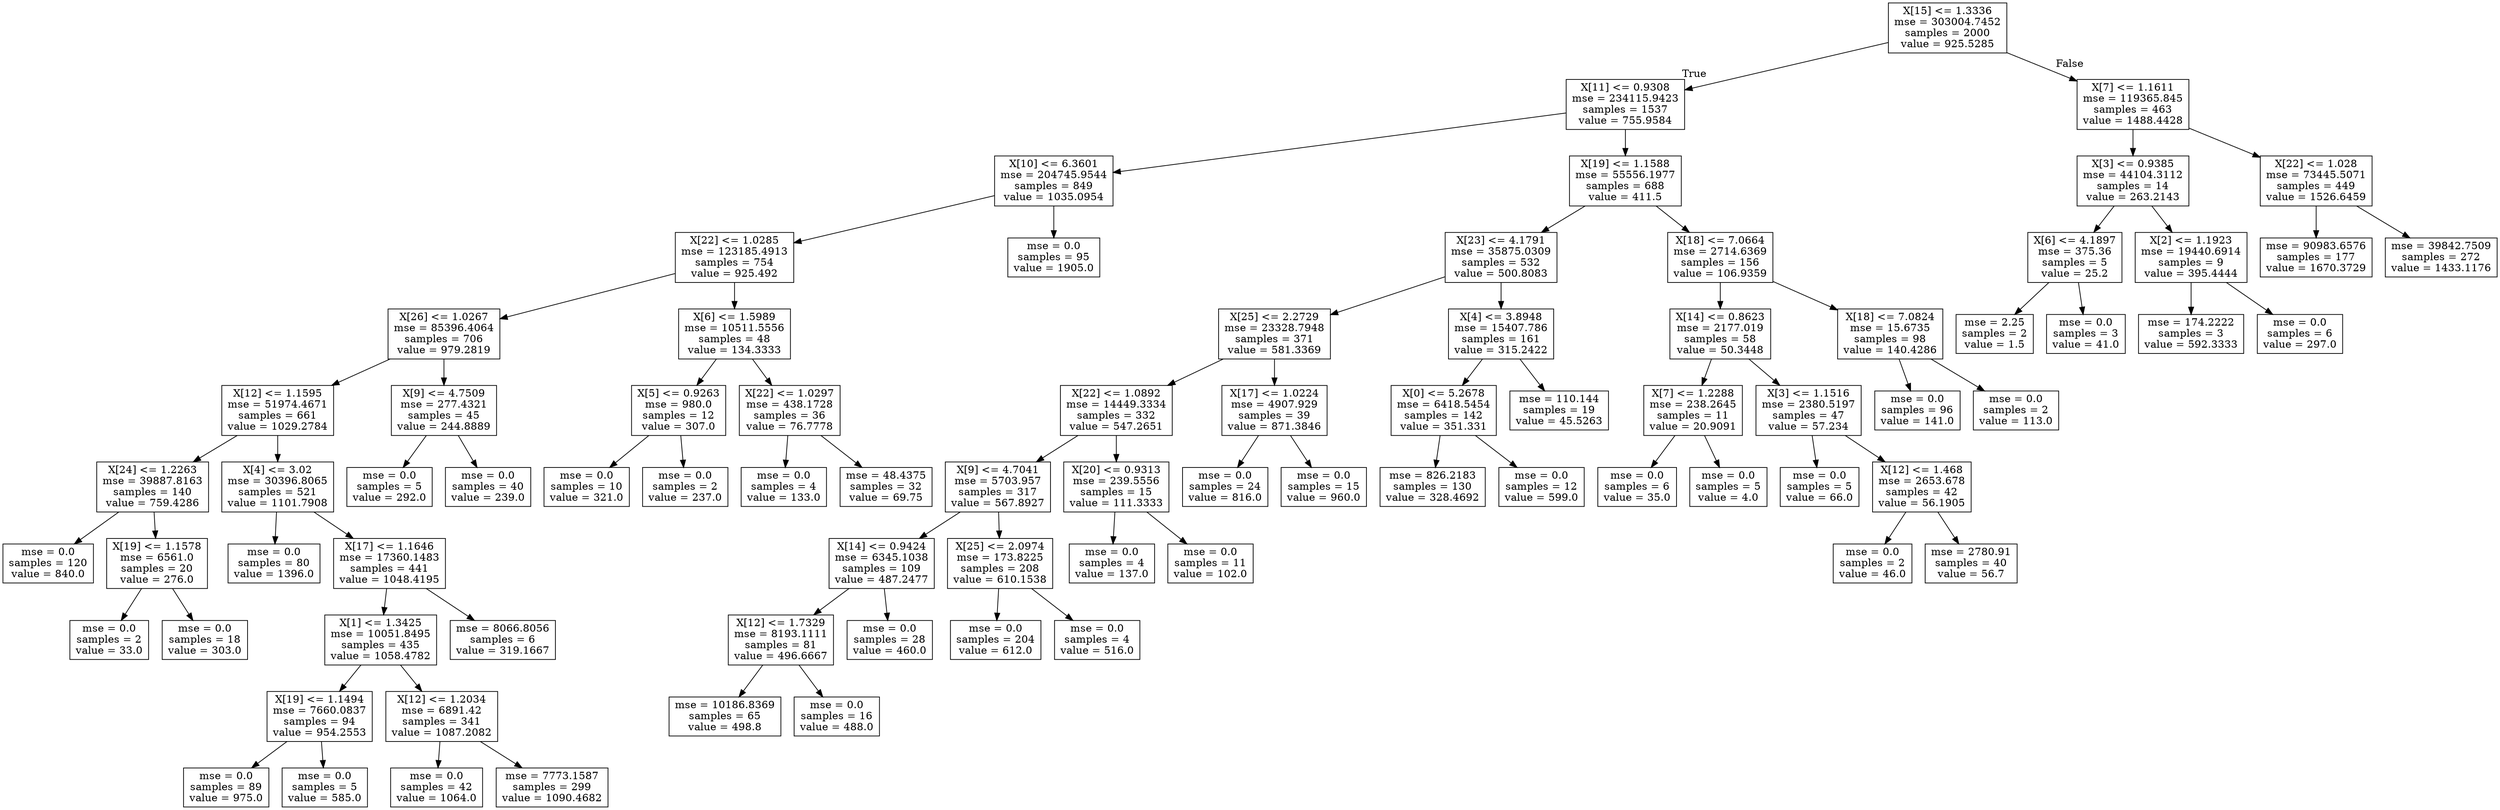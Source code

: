 digraph Tree {
node [shape=box] ;
0 [label="X[15] <= 1.3336\nmse = 303004.7452\nsamples = 2000\nvalue = 925.5285"] ;
1 [label="X[11] <= 0.9308\nmse = 234115.9423\nsamples = 1537\nvalue = 755.9584"] ;
0 -> 1 [labeldistance=2.5, labelangle=45, headlabel="True"] ;
2 [label="X[10] <= 6.3601\nmse = 204745.9544\nsamples = 849\nvalue = 1035.0954"] ;
1 -> 2 ;
3 [label="X[22] <= 1.0285\nmse = 123185.4913\nsamples = 754\nvalue = 925.492"] ;
2 -> 3 ;
4 [label="X[26] <= 1.0267\nmse = 85396.4064\nsamples = 706\nvalue = 979.2819"] ;
3 -> 4 ;
5 [label="X[12] <= 1.1595\nmse = 51974.4671\nsamples = 661\nvalue = 1029.2784"] ;
4 -> 5 ;
6 [label="X[24] <= 1.2263\nmse = 39887.8163\nsamples = 140\nvalue = 759.4286"] ;
5 -> 6 ;
7 [label="mse = 0.0\nsamples = 120\nvalue = 840.0"] ;
6 -> 7 ;
8 [label="X[19] <= 1.1578\nmse = 6561.0\nsamples = 20\nvalue = 276.0"] ;
6 -> 8 ;
9 [label="mse = 0.0\nsamples = 2\nvalue = 33.0"] ;
8 -> 9 ;
10 [label="mse = 0.0\nsamples = 18\nvalue = 303.0"] ;
8 -> 10 ;
11 [label="X[4] <= 3.02\nmse = 30396.8065\nsamples = 521\nvalue = 1101.7908"] ;
5 -> 11 ;
12 [label="mse = 0.0\nsamples = 80\nvalue = 1396.0"] ;
11 -> 12 ;
13 [label="X[17] <= 1.1646\nmse = 17360.1483\nsamples = 441\nvalue = 1048.4195"] ;
11 -> 13 ;
14 [label="X[1] <= 1.3425\nmse = 10051.8495\nsamples = 435\nvalue = 1058.4782"] ;
13 -> 14 ;
15 [label="X[19] <= 1.1494\nmse = 7660.0837\nsamples = 94\nvalue = 954.2553"] ;
14 -> 15 ;
16 [label="mse = 0.0\nsamples = 89\nvalue = 975.0"] ;
15 -> 16 ;
17 [label="mse = 0.0\nsamples = 5\nvalue = 585.0"] ;
15 -> 17 ;
18 [label="X[12] <= 1.2034\nmse = 6891.42\nsamples = 341\nvalue = 1087.2082"] ;
14 -> 18 ;
19 [label="mse = 0.0\nsamples = 42\nvalue = 1064.0"] ;
18 -> 19 ;
20 [label="mse = 7773.1587\nsamples = 299\nvalue = 1090.4682"] ;
18 -> 20 ;
21 [label="mse = 8066.8056\nsamples = 6\nvalue = 319.1667"] ;
13 -> 21 ;
22 [label="X[9] <= 4.7509\nmse = 277.4321\nsamples = 45\nvalue = 244.8889"] ;
4 -> 22 ;
23 [label="mse = 0.0\nsamples = 5\nvalue = 292.0"] ;
22 -> 23 ;
24 [label="mse = 0.0\nsamples = 40\nvalue = 239.0"] ;
22 -> 24 ;
25 [label="X[6] <= 1.5989\nmse = 10511.5556\nsamples = 48\nvalue = 134.3333"] ;
3 -> 25 ;
26 [label="X[5] <= 0.9263\nmse = 980.0\nsamples = 12\nvalue = 307.0"] ;
25 -> 26 ;
27 [label="mse = 0.0\nsamples = 10\nvalue = 321.0"] ;
26 -> 27 ;
28 [label="mse = 0.0\nsamples = 2\nvalue = 237.0"] ;
26 -> 28 ;
29 [label="X[22] <= 1.0297\nmse = 438.1728\nsamples = 36\nvalue = 76.7778"] ;
25 -> 29 ;
30 [label="mse = 0.0\nsamples = 4\nvalue = 133.0"] ;
29 -> 30 ;
31 [label="mse = 48.4375\nsamples = 32\nvalue = 69.75"] ;
29 -> 31 ;
32 [label="mse = 0.0\nsamples = 95\nvalue = 1905.0"] ;
2 -> 32 ;
33 [label="X[19] <= 1.1588\nmse = 55556.1977\nsamples = 688\nvalue = 411.5"] ;
1 -> 33 ;
34 [label="X[23] <= 4.1791\nmse = 35875.0309\nsamples = 532\nvalue = 500.8083"] ;
33 -> 34 ;
35 [label="X[25] <= 2.2729\nmse = 23328.7948\nsamples = 371\nvalue = 581.3369"] ;
34 -> 35 ;
36 [label="X[22] <= 1.0892\nmse = 14449.3334\nsamples = 332\nvalue = 547.2651"] ;
35 -> 36 ;
37 [label="X[9] <= 4.7041\nmse = 5703.957\nsamples = 317\nvalue = 567.8927"] ;
36 -> 37 ;
38 [label="X[14] <= 0.9424\nmse = 6345.1038\nsamples = 109\nvalue = 487.2477"] ;
37 -> 38 ;
39 [label="X[12] <= 1.7329\nmse = 8193.1111\nsamples = 81\nvalue = 496.6667"] ;
38 -> 39 ;
40 [label="mse = 10186.8369\nsamples = 65\nvalue = 498.8"] ;
39 -> 40 ;
41 [label="mse = 0.0\nsamples = 16\nvalue = 488.0"] ;
39 -> 41 ;
42 [label="mse = 0.0\nsamples = 28\nvalue = 460.0"] ;
38 -> 42 ;
43 [label="X[25] <= 2.0974\nmse = 173.8225\nsamples = 208\nvalue = 610.1538"] ;
37 -> 43 ;
44 [label="mse = 0.0\nsamples = 204\nvalue = 612.0"] ;
43 -> 44 ;
45 [label="mse = 0.0\nsamples = 4\nvalue = 516.0"] ;
43 -> 45 ;
46 [label="X[20] <= 0.9313\nmse = 239.5556\nsamples = 15\nvalue = 111.3333"] ;
36 -> 46 ;
47 [label="mse = 0.0\nsamples = 4\nvalue = 137.0"] ;
46 -> 47 ;
48 [label="mse = 0.0\nsamples = 11\nvalue = 102.0"] ;
46 -> 48 ;
49 [label="X[17] <= 1.0224\nmse = 4907.929\nsamples = 39\nvalue = 871.3846"] ;
35 -> 49 ;
50 [label="mse = 0.0\nsamples = 24\nvalue = 816.0"] ;
49 -> 50 ;
51 [label="mse = 0.0\nsamples = 15\nvalue = 960.0"] ;
49 -> 51 ;
52 [label="X[4] <= 3.8948\nmse = 15407.786\nsamples = 161\nvalue = 315.2422"] ;
34 -> 52 ;
53 [label="X[0] <= 5.2678\nmse = 6418.5454\nsamples = 142\nvalue = 351.331"] ;
52 -> 53 ;
54 [label="mse = 826.2183\nsamples = 130\nvalue = 328.4692"] ;
53 -> 54 ;
55 [label="mse = 0.0\nsamples = 12\nvalue = 599.0"] ;
53 -> 55 ;
56 [label="mse = 110.144\nsamples = 19\nvalue = 45.5263"] ;
52 -> 56 ;
57 [label="X[18] <= 7.0664\nmse = 2714.6369\nsamples = 156\nvalue = 106.9359"] ;
33 -> 57 ;
58 [label="X[14] <= 0.8623\nmse = 2177.019\nsamples = 58\nvalue = 50.3448"] ;
57 -> 58 ;
59 [label="X[7] <= 1.2288\nmse = 238.2645\nsamples = 11\nvalue = 20.9091"] ;
58 -> 59 ;
60 [label="mse = 0.0\nsamples = 6\nvalue = 35.0"] ;
59 -> 60 ;
61 [label="mse = 0.0\nsamples = 5\nvalue = 4.0"] ;
59 -> 61 ;
62 [label="X[3] <= 1.1516\nmse = 2380.5197\nsamples = 47\nvalue = 57.234"] ;
58 -> 62 ;
63 [label="mse = 0.0\nsamples = 5\nvalue = 66.0"] ;
62 -> 63 ;
64 [label="X[12] <= 1.468\nmse = 2653.678\nsamples = 42\nvalue = 56.1905"] ;
62 -> 64 ;
65 [label="mse = 0.0\nsamples = 2\nvalue = 46.0"] ;
64 -> 65 ;
66 [label="mse = 2780.91\nsamples = 40\nvalue = 56.7"] ;
64 -> 66 ;
67 [label="X[18] <= 7.0824\nmse = 15.6735\nsamples = 98\nvalue = 140.4286"] ;
57 -> 67 ;
68 [label="mse = 0.0\nsamples = 96\nvalue = 141.0"] ;
67 -> 68 ;
69 [label="mse = 0.0\nsamples = 2\nvalue = 113.0"] ;
67 -> 69 ;
70 [label="X[7] <= 1.1611\nmse = 119365.845\nsamples = 463\nvalue = 1488.4428"] ;
0 -> 70 [labeldistance=2.5, labelangle=-45, headlabel="False"] ;
71 [label="X[3] <= 0.9385\nmse = 44104.3112\nsamples = 14\nvalue = 263.2143"] ;
70 -> 71 ;
72 [label="X[6] <= 4.1897\nmse = 375.36\nsamples = 5\nvalue = 25.2"] ;
71 -> 72 ;
73 [label="mse = 2.25\nsamples = 2\nvalue = 1.5"] ;
72 -> 73 ;
74 [label="mse = 0.0\nsamples = 3\nvalue = 41.0"] ;
72 -> 74 ;
75 [label="X[2] <= 1.1923\nmse = 19440.6914\nsamples = 9\nvalue = 395.4444"] ;
71 -> 75 ;
76 [label="mse = 174.2222\nsamples = 3\nvalue = 592.3333"] ;
75 -> 76 ;
77 [label="mse = 0.0\nsamples = 6\nvalue = 297.0"] ;
75 -> 77 ;
78 [label="X[22] <= 1.028\nmse = 73445.5071\nsamples = 449\nvalue = 1526.6459"] ;
70 -> 78 ;
79 [label="mse = 90983.6576\nsamples = 177\nvalue = 1670.3729"] ;
78 -> 79 ;
80 [label="mse = 39842.7509\nsamples = 272\nvalue = 1433.1176"] ;
78 -> 80 ;
}